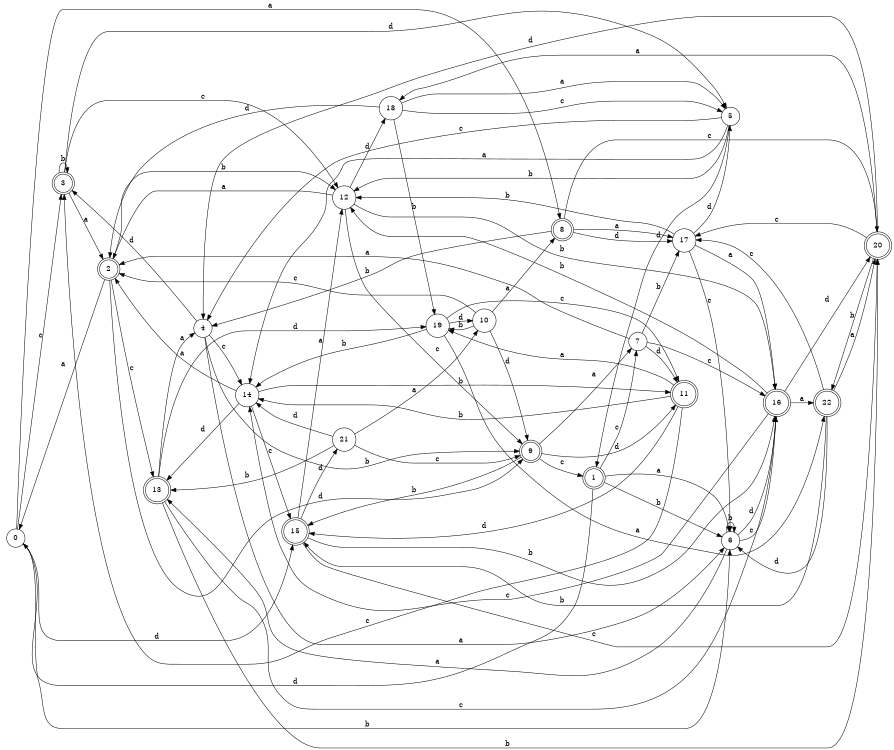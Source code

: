 digraph n19_10 {
__start0 [label="" shape="none"];

rankdir=LR;
size="8,5";

s0 [style="filled", color="black", fillcolor="white" shape="circle", label="0"];
s1 [style="rounded,filled", color="black", fillcolor="white" shape="doublecircle", label="1"];
s2 [style="rounded,filled", color="black", fillcolor="white" shape="doublecircle", label="2"];
s3 [style="rounded,filled", color="black", fillcolor="white" shape="doublecircle", label="3"];
s4 [style="filled", color="black", fillcolor="white" shape="circle", label="4"];
s5 [style="filled", color="black", fillcolor="white" shape="circle", label="5"];
s6 [style="filled", color="black", fillcolor="white" shape="circle", label="6"];
s7 [style="filled", color="black", fillcolor="white" shape="circle", label="7"];
s8 [style="rounded,filled", color="black", fillcolor="white" shape="doublecircle", label="8"];
s9 [style="rounded,filled", color="black", fillcolor="white" shape="doublecircle", label="9"];
s10 [style="filled", color="black", fillcolor="white" shape="circle", label="10"];
s11 [style="rounded,filled", color="black", fillcolor="white" shape="doublecircle", label="11"];
s12 [style="filled", color="black", fillcolor="white" shape="circle", label="12"];
s13 [style="rounded,filled", color="black", fillcolor="white" shape="doublecircle", label="13"];
s14 [style="filled", color="black", fillcolor="white" shape="circle", label="14"];
s15 [style="rounded,filled", color="black", fillcolor="white" shape="doublecircle", label="15"];
s16 [style="rounded,filled", color="black", fillcolor="white" shape="doublecircle", label="16"];
s17 [style="filled", color="black", fillcolor="white" shape="circle", label="17"];
s18 [style="filled", color="black", fillcolor="white" shape="circle", label="18"];
s19 [style="filled", color="black", fillcolor="white" shape="circle", label="19"];
s20 [style="rounded,filled", color="black", fillcolor="white" shape="doublecircle", label="20"];
s21 [style="filled", color="black", fillcolor="white" shape="circle", label="21"];
s22 [style="rounded,filled", color="black", fillcolor="white" shape="doublecircle", label="22"];
s0 -> s8 [label="a"];
s0 -> s6 [label="b"];
s0 -> s3 [label="c"];
s0 -> s15 [label="d"];
s1 -> s6 [label="a"];
s1 -> s6 [label="b"];
s1 -> s7 [label="c"];
s1 -> s0 [label="d"];
s2 -> s0 [label="a"];
s2 -> s12 [label="b"];
s2 -> s13 [label="c"];
s2 -> s9 [label="d"];
s3 -> s2 [label="a"];
s3 -> s3 [label="b"];
s3 -> s12 [label="c"];
s3 -> s5 [label="d"];
s4 -> s6 [label="a"];
s4 -> s9 [label="b"];
s4 -> s14 [label="c"];
s4 -> s3 [label="d"];
s5 -> s14 [label="a"];
s5 -> s12 [label="b"];
s5 -> s4 [label="c"];
s5 -> s1 [label="d"];
s6 -> s13 [label="a"];
s6 -> s6 [label="b"];
s6 -> s16 [label="c"];
s6 -> s16 [label="d"];
s7 -> s2 [label="a"];
s7 -> s17 [label="b"];
s7 -> s16 [label="c"];
s7 -> s11 [label="d"];
s8 -> s17 [label="a"];
s8 -> s4 [label="b"];
s8 -> s20 [label="c"];
s8 -> s17 [label="d"];
s9 -> s7 [label="a"];
s9 -> s15 [label="b"];
s9 -> s1 [label="c"];
s9 -> s11 [label="d"];
s10 -> s8 [label="a"];
s10 -> s19 [label="b"];
s10 -> s2 [label="c"];
s10 -> s9 [label="d"];
s11 -> s19 [label="a"];
s11 -> s14 [label="b"];
s11 -> s3 [label="c"];
s11 -> s15 [label="d"];
s12 -> s2 [label="a"];
s12 -> s16 [label="b"];
s12 -> s9 [label="c"];
s12 -> s18 [label="d"];
s13 -> s4 [label="a"];
s13 -> s20 [label="b"];
s13 -> s16 [label="c"];
s13 -> s19 [label="d"];
s14 -> s2 [label="a"];
s14 -> s11 [label="b"];
s14 -> s15 [label="c"];
s14 -> s13 [label="d"];
s15 -> s12 [label="a"];
s15 -> s16 [label="b"];
s15 -> s20 [label="c"];
s15 -> s21 [label="d"];
s16 -> s22 [label="a"];
s16 -> s12 [label="b"];
s16 -> s14 [label="c"];
s16 -> s20 [label="d"];
s17 -> s16 [label="a"];
s17 -> s12 [label="b"];
s17 -> s6 [label="c"];
s17 -> s5 [label="d"];
s18 -> s5 [label="a"];
s18 -> s19 [label="b"];
s18 -> s5 [label="c"];
s18 -> s2 [label="d"];
s19 -> s22 [label="a"];
s19 -> s14 [label="b"];
s19 -> s11 [label="c"];
s19 -> s10 [label="d"];
s20 -> s18 [label="a"];
s20 -> s22 [label="b"];
s20 -> s17 [label="c"];
s20 -> s4 [label="d"];
s21 -> s10 [label="a"];
s21 -> s13 [label="b"];
s21 -> s9 [label="c"];
s21 -> s14 [label="d"];
s22 -> s20 [label="a"];
s22 -> s15 [label="b"];
s22 -> s17 [label="c"];
s22 -> s6 [label="d"];

}